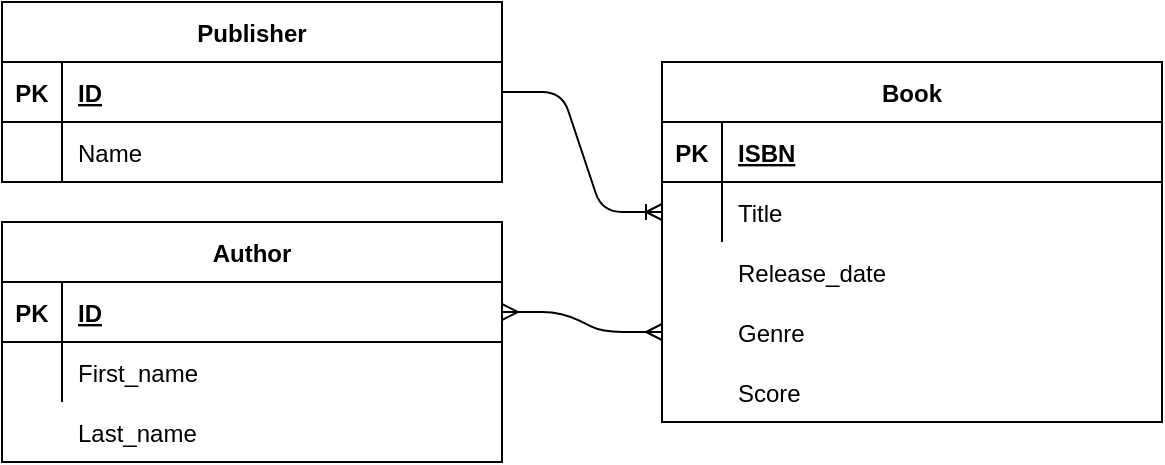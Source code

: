 <mxfile version="14.9.8" type="device"><diagram id="R2lEEEUBdFMjLlhIrx00" name="Page-1"><mxGraphModel dx="1422" dy="793" grid="1" gridSize="10" guides="1" tooltips="1" connect="1" arrows="1" fold="1" page="1" pageScale="1" pageWidth="850" pageHeight="1100" math="0" shadow="0" extFonts="Permanent Marker^https://fonts.googleapis.com/css?family=Permanent+Marker"><root><mxCell id="0"/><mxCell id="1" parent="0"/><mxCell id="V8Oykzd35FJqW3Qop1RK-12" value="Publisher" style="shape=table;startSize=30;container=1;collapsible=1;childLayout=tableLayout;fixedRows=1;rowLines=0;fontStyle=1;align=center;resizeLast=1;" vertex="1" parent="1"><mxGeometry x="40" y="40" width="250" height="90" as="geometry"/></mxCell><mxCell id="V8Oykzd35FJqW3Qop1RK-13" value="" style="shape=partialRectangle;collapsible=0;dropTarget=0;pointerEvents=0;fillColor=none;points=[[0,0.5],[1,0.5]];portConstraint=eastwest;top=0;left=0;right=0;bottom=1;" vertex="1" parent="V8Oykzd35FJqW3Qop1RK-12"><mxGeometry y="30" width="250" height="30" as="geometry"/></mxCell><mxCell id="V8Oykzd35FJqW3Qop1RK-14" value="PK" style="shape=partialRectangle;overflow=hidden;connectable=0;fillColor=none;top=0;left=0;bottom=0;right=0;fontStyle=1;" vertex="1" parent="V8Oykzd35FJqW3Qop1RK-13"><mxGeometry width="30" height="30" as="geometry"/></mxCell><mxCell id="V8Oykzd35FJqW3Qop1RK-15" value="ID" style="shape=partialRectangle;overflow=hidden;connectable=0;fillColor=none;top=0;left=0;bottom=0;right=0;align=left;spacingLeft=6;fontStyle=5;" vertex="1" parent="V8Oykzd35FJqW3Qop1RK-13"><mxGeometry x="30" width="220" height="30" as="geometry"/></mxCell><mxCell id="V8Oykzd35FJqW3Qop1RK-16" value="" style="shape=partialRectangle;collapsible=0;dropTarget=0;pointerEvents=0;fillColor=none;points=[[0,0.5],[1,0.5]];portConstraint=eastwest;top=0;left=0;right=0;bottom=0;" vertex="1" parent="V8Oykzd35FJqW3Qop1RK-12"><mxGeometry y="60" width="250" height="30" as="geometry"/></mxCell><mxCell id="V8Oykzd35FJqW3Qop1RK-17" value="" style="shape=partialRectangle;overflow=hidden;connectable=0;fillColor=none;top=0;left=0;bottom=0;right=0;" vertex="1" parent="V8Oykzd35FJqW3Qop1RK-16"><mxGeometry width="30" height="30" as="geometry"/></mxCell><mxCell id="V8Oykzd35FJqW3Qop1RK-18" value="Name" style="shape=partialRectangle;overflow=hidden;connectable=0;fillColor=none;top=0;left=0;bottom=0;right=0;align=left;spacingLeft=6;" vertex="1" parent="V8Oykzd35FJqW3Qop1RK-16"><mxGeometry x="30" width="220" height="30" as="geometry"/></mxCell><mxCell id="V8Oykzd35FJqW3Qop1RK-20" value="" style="group" vertex="1" connectable="0" parent="1"><mxGeometry x="370" y="70" width="250" height="180" as="geometry"/></mxCell><mxCell id="C-vyLk0tnHw3VtMMgP7b-23" value="Book" style="shape=table;startSize=30;container=1;collapsible=1;childLayout=tableLayout;fixedRows=1;rowLines=0;fontStyle=1;align=center;resizeLast=1;" parent="V8Oykzd35FJqW3Qop1RK-20" vertex="1"><mxGeometry width="250" height="180" as="geometry"/></mxCell><mxCell id="C-vyLk0tnHw3VtMMgP7b-24" value="" style="shape=partialRectangle;collapsible=0;dropTarget=0;pointerEvents=0;fillColor=none;points=[[0,0.5],[1,0.5]];portConstraint=eastwest;top=0;left=0;right=0;bottom=1;" parent="C-vyLk0tnHw3VtMMgP7b-23" vertex="1"><mxGeometry y="30" width="250" height="30" as="geometry"/></mxCell><mxCell id="C-vyLk0tnHw3VtMMgP7b-25" value="PK" style="shape=partialRectangle;overflow=hidden;connectable=0;fillColor=none;top=0;left=0;bottom=0;right=0;fontStyle=1;" parent="C-vyLk0tnHw3VtMMgP7b-24" vertex="1"><mxGeometry width="30" height="30" as="geometry"/></mxCell><mxCell id="C-vyLk0tnHw3VtMMgP7b-26" value="ISBN" style="shape=partialRectangle;overflow=hidden;connectable=0;fillColor=none;top=0;left=0;bottom=0;right=0;align=left;spacingLeft=6;fontStyle=5;" parent="C-vyLk0tnHw3VtMMgP7b-24" vertex="1"><mxGeometry x="30" width="220" height="30" as="geometry"/></mxCell><mxCell id="C-vyLk0tnHw3VtMMgP7b-27" value="" style="shape=partialRectangle;collapsible=0;dropTarget=0;pointerEvents=0;fillColor=none;points=[[0,0.5],[1,0.5]];portConstraint=eastwest;top=0;left=0;right=0;bottom=0;" parent="C-vyLk0tnHw3VtMMgP7b-23" vertex="1"><mxGeometry y="60" width="250" height="30" as="geometry"/></mxCell><mxCell id="C-vyLk0tnHw3VtMMgP7b-28" value="" style="shape=partialRectangle;overflow=hidden;connectable=0;fillColor=none;top=0;left=0;bottom=0;right=0;" parent="C-vyLk0tnHw3VtMMgP7b-27" vertex="1"><mxGeometry width="30" height="30" as="geometry"/></mxCell><mxCell id="C-vyLk0tnHw3VtMMgP7b-29" value="Title" style="shape=partialRectangle;overflow=hidden;connectable=0;fillColor=none;top=0;left=0;bottom=0;right=0;align=left;spacingLeft=6;" parent="C-vyLk0tnHw3VtMMgP7b-27" vertex="1"><mxGeometry x="30" width="220" height="30" as="geometry"/></mxCell><mxCell id="V8Oykzd35FJqW3Qop1RK-1" value="Release_date" style="shape=partialRectangle;overflow=hidden;connectable=0;fillColor=none;top=0;left=0;bottom=0;right=0;align=left;spacingLeft=6;" vertex="1" parent="V8Oykzd35FJqW3Qop1RK-20"><mxGeometry x="30" y="90" width="220" height="30" as="geometry"/></mxCell><mxCell id="V8Oykzd35FJqW3Qop1RK-2" value="Genre" style="shape=partialRectangle;overflow=hidden;connectable=0;fillColor=none;top=0;left=0;bottom=0;right=0;align=left;spacingLeft=6;" vertex="1" parent="V8Oykzd35FJqW3Qop1RK-20"><mxGeometry x="30" y="120" width="220" height="30" as="geometry"/></mxCell><mxCell id="V8Oykzd35FJqW3Qop1RK-3" value="Score" style="shape=partialRectangle;overflow=hidden;connectable=0;fillColor=none;top=0;left=0;bottom=0;right=0;align=left;spacingLeft=6;" vertex="1" parent="V8Oykzd35FJqW3Qop1RK-20"><mxGeometry x="30" y="150" width="220" height="30" as="geometry"/></mxCell><mxCell id="V8Oykzd35FJqW3Qop1RK-21" value="" style="group" vertex="1" connectable="0" parent="1"><mxGeometry x="40" y="150" width="250" height="120" as="geometry"/></mxCell><mxCell id="V8Oykzd35FJqW3Qop1RK-5" value="Author" style="shape=table;startSize=30;container=1;collapsible=1;childLayout=tableLayout;fixedRows=1;rowLines=0;fontStyle=1;align=center;resizeLast=1;" vertex="1" parent="V8Oykzd35FJqW3Qop1RK-21"><mxGeometry width="250" height="120" as="geometry"/></mxCell><mxCell id="V8Oykzd35FJqW3Qop1RK-6" value="" style="shape=partialRectangle;collapsible=0;dropTarget=0;pointerEvents=0;fillColor=none;points=[[0,0.5],[1,0.5]];portConstraint=eastwest;top=0;left=0;right=0;bottom=1;" vertex="1" parent="V8Oykzd35FJqW3Qop1RK-5"><mxGeometry y="30" width="250" height="30" as="geometry"/></mxCell><mxCell id="V8Oykzd35FJqW3Qop1RK-7" value="PK" style="shape=partialRectangle;overflow=hidden;connectable=0;fillColor=none;top=0;left=0;bottom=0;right=0;fontStyle=1;" vertex="1" parent="V8Oykzd35FJqW3Qop1RK-6"><mxGeometry width="30" height="30" as="geometry"/></mxCell><mxCell id="V8Oykzd35FJqW3Qop1RK-8" value="ID" style="shape=partialRectangle;overflow=hidden;connectable=0;fillColor=none;top=0;left=0;bottom=0;right=0;align=left;spacingLeft=6;fontStyle=5;" vertex="1" parent="V8Oykzd35FJqW3Qop1RK-6"><mxGeometry x="30" width="220" height="30" as="geometry"/></mxCell><mxCell id="V8Oykzd35FJqW3Qop1RK-9" value="" style="shape=partialRectangle;collapsible=0;dropTarget=0;pointerEvents=0;fillColor=none;points=[[0,0.5],[1,0.5]];portConstraint=eastwest;top=0;left=0;right=0;bottom=0;" vertex="1" parent="V8Oykzd35FJqW3Qop1RK-5"><mxGeometry y="60" width="250" height="30" as="geometry"/></mxCell><mxCell id="V8Oykzd35FJqW3Qop1RK-10" value="" style="shape=partialRectangle;overflow=hidden;connectable=0;fillColor=none;top=0;left=0;bottom=0;right=0;" vertex="1" parent="V8Oykzd35FJqW3Qop1RK-9"><mxGeometry width="30" height="30" as="geometry"/></mxCell><mxCell id="V8Oykzd35FJqW3Qop1RK-11" value="First_name" style="shape=partialRectangle;overflow=hidden;connectable=0;fillColor=none;top=0;left=0;bottom=0;right=0;align=left;spacingLeft=6;" vertex="1" parent="V8Oykzd35FJqW3Qop1RK-9"><mxGeometry x="30" width="220" height="30" as="geometry"/></mxCell><mxCell id="V8Oykzd35FJqW3Qop1RK-19" value="Last_name" style="shape=partialRectangle;overflow=hidden;connectable=0;fillColor=none;top=0;left=0;bottom=0;right=0;align=left;spacingLeft=6;" vertex="1" parent="V8Oykzd35FJqW3Qop1RK-21"><mxGeometry x="30" y="90" width="220" height="30" as="geometry"/></mxCell><mxCell id="V8Oykzd35FJqW3Qop1RK-22" value="" style="edgeStyle=entityRelationEdgeStyle;fontSize=12;html=1;endArrow=ERmany;startArrow=ERmany;entryX=0;entryY=0.75;entryDx=0;entryDy=0;exitX=1;exitY=0.5;exitDx=0;exitDy=0;" edge="1" parent="1" source="V8Oykzd35FJqW3Qop1RK-6" target="C-vyLk0tnHw3VtMMgP7b-23"><mxGeometry width="100" height="100" relative="1" as="geometry"><mxPoint x="340" y="450" as="sourcePoint"/><mxPoint x="440" y="350" as="targetPoint"/></mxGeometry></mxCell><mxCell id="V8Oykzd35FJqW3Qop1RK-23" value="" style="edgeStyle=entityRelationEdgeStyle;fontSize=12;html=1;endArrow=ERoneToMany;entryX=0;entryY=0.5;entryDx=0;entryDy=0;exitX=1;exitY=0.5;exitDx=0;exitDy=0;" edge="1" parent="1" source="V8Oykzd35FJqW3Qop1RK-13" target="C-vyLk0tnHw3VtMMgP7b-27"><mxGeometry width="100" height="100" relative="1" as="geometry"><mxPoint x="420" y="430" as="sourcePoint"/><mxPoint x="520" y="330" as="targetPoint"/></mxGeometry></mxCell></root></mxGraphModel></diagram></mxfile>